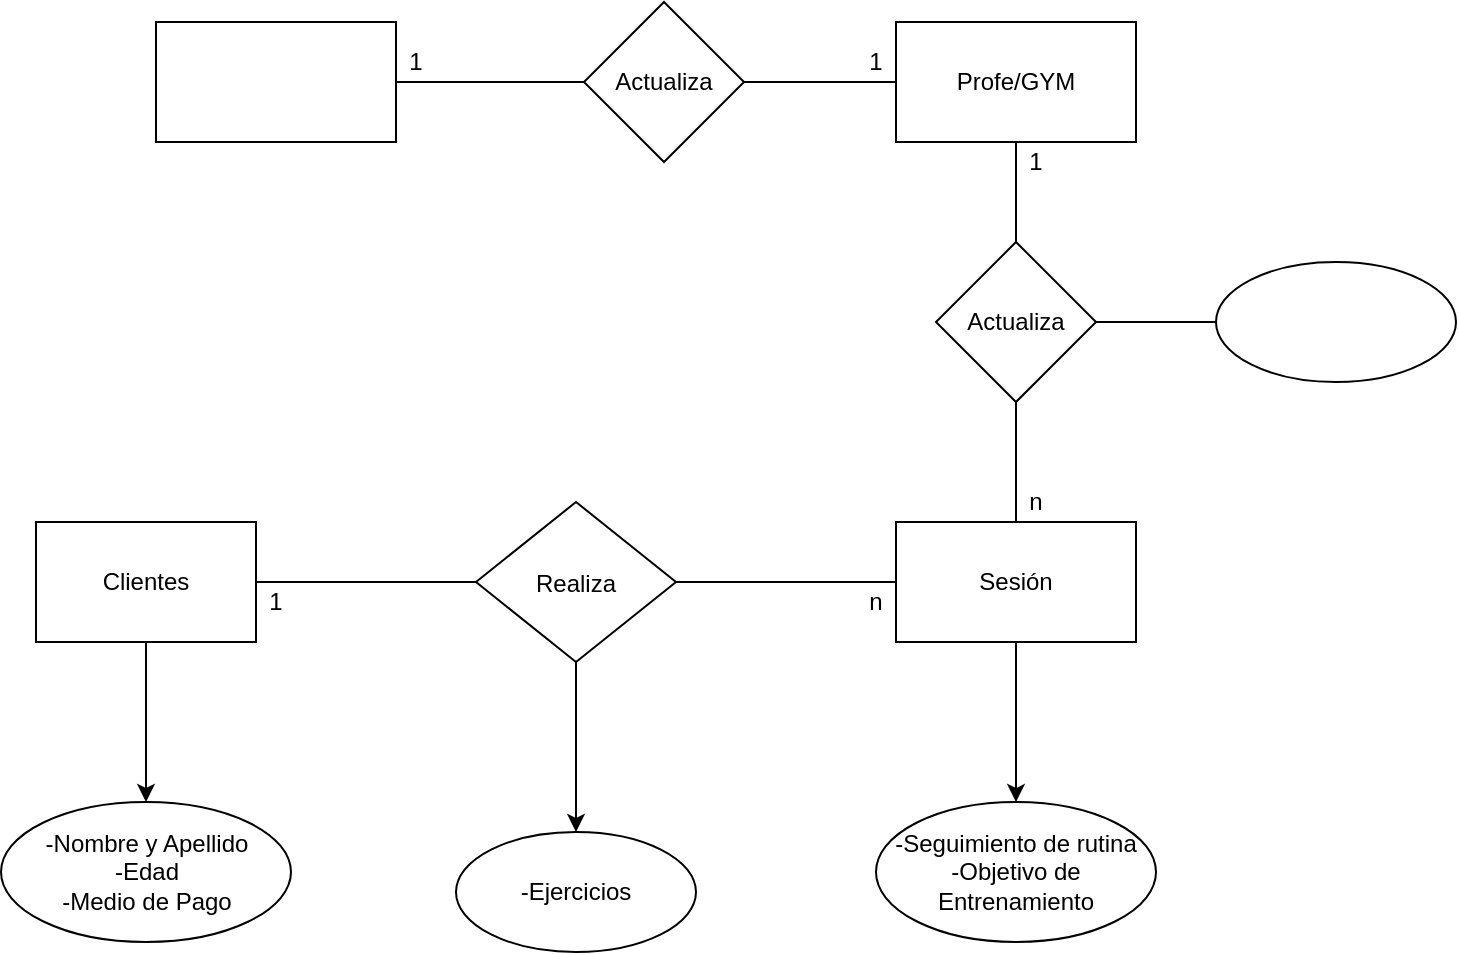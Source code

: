 <mxfile version="14.9.5" type="github">
  <diagram id="gDdyP_mtvxMymuo08mkH" name="Page-1">
    <mxGraphModel dx="868" dy="1651" grid="1" gridSize="10" guides="1" tooltips="1" connect="1" arrows="1" fold="1" page="1" pageScale="1" pageWidth="827" pageHeight="1169" math="0" shadow="0">
      <root>
        <mxCell id="0" />
        <mxCell id="1" parent="0" />
        <mxCell id="KaeWl1IXVM2V3l_bLDVt-12" value="" style="edgeStyle=orthogonalEdgeStyle;rounded=0;orthogonalLoop=1;jettySize=auto;html=1;" edge="1" parent="1" source="KaeWl1IXVM2V3l_bLDVt-1" target="KaeWl1IXVM2V3l_bLDVt-6">
          <mxGeometry relative="1" as="geometry" />
        </mxCell>
        <mxCell id="KaeWl1IXVM2V3l_bLDVt-1" value="Clientes" style="rounded=0;whiteSpace=wrap;html=1;" vertex="1" parent="1">
          <mxGeometry x="60" y="90" width="110" height="60" as="geometry" />
        </mxCell>
        <mxCell id="KaeWl1IXVM2V3l_bLDVt-14" value="" style="edgeStyle=orthogonalEdgeStyle;rounded=0;orthogonalLoop=1;jettySize=auto;html=1;" edge="1" parent="1" source="KaeWl1IXVM2V3l_bLDVt-2" target="KaeWl1IXVM2V3l_bLDVt-13">
          <mxGeometry relative="1" as="geometry" />
        </mxCell>
        <mxCell id="KaeWl1IXVM2V3l_bLDVt-2" value="Sesión" style="rounded=0;whiteSpace=wrap;html=1;" vertex="1" parent="1">
          <mxGeometry x="490" y="90" width="120" height="60" as="geometry" />
        </mxCell>
        <mxCell id="KaeWl1IXVM2V3l_bLDVt-3" value="" style="endArrow=none;html=1;entryX=0;entryY=0.5;entryDx=0;entryDy=0;startArrow=none;exitX=1;exitY=0.5;exitDx=0;exitDy=0;" edge="1" parent="1" source="KaeWl1IXVM2V3l_bLDVt-4" target="KaeWl1IXVM2V3l_bLDVt-2">
          <mxGeometry width="50" height="50" relative="1" as="geometry">
            <mxPoint x="310" y="70" as="sourcePoint" />
            <mxPoint x="440" y="230" as="targetPoint" />
            <Array as="points" />
          </mxGeometry>
        </mxCell>
        <mxCell id="KaeWl1IXVM2V3l_bLDVt-11" value="" style="edgeStyle=orthogonalEdgeStyle;rounded=0;orthogonalLoop=1;jettySize=auto;html=1;" edge="1" parent="1" source="KaeWl1IXVM2V3l_bLDVt-4" target="KaeWl1IXVM2V3l_bLDVt-10">
          <mxGeometry relative="1" as="geometry" />
        </mxCell>
        <mxCell id="KaeWl1IXVM2V3l_bLDVt-4" value="&lt;p style=&quot;line-height: 100%&quot;&gt;Realiza&lt;/p&gt;" style="rhombus;whiteSpace=wrap;html=1;" vertex="1" parent="1">
          <mxGeometry x="280" y="80" width="100" height="80" as="geometry" />
        </mxCell>
        <mxCell id="KaeWl1IXVM2V3l_bLDVt-5" value="" style="endArrow=none;html=1;exitX=1;exitY=0.5;exitDx=0;exitDy=0;entryX=0;entryY=0.5;entryDx=0;entryDy=0;" edge="1" parent="1" source="KaeWl1IXVM2V3l_bLDVt-1" target="KaeWl1IXVM2V3l_bLDVt-4">
          <mxGeometry width="50" height="50" relative="1" as="geometry">
            <mxPoint x="170" y="120" as="sourcePoint" />
            <mxPoint x="430" y="120" as="targetPoint" />
            <Array as="points" />
          </mxGeometry>
        </mxCell>
        <mxCell id="KaeWl1IXVM2V3l_bLDVt-6" value="&lt;div&gt;&lt;span&gt;-Nombre y Apellido&lt;/span&gt;&lt;/div&gt;&lt;div&gt;&lt;span&gt;-Edad&lt;/span&gt;&lt;/div&gt;&lt;div&gt;&lt;span&gt;-Medio de Pago&lt;/span&gt;&lt;/div&gt;" style="ellipse;whiteSpace=wrap;html=1;align=center;" vertex="1" parent="1">
          <mxGeometry x="42.5" y="230" width="145" height="70" as="geometry" />
        </mxCell>
        <mxCell id="KaeWl1IXVM2V3l_bLDVt-8" value="&lt;span style=&quot;font-family: &amp;#34;helvetica&amp;#34;&quot;&gt;Profe/GYM&lt;/span&gt;" style="rounded=0;whiteSpace=wrap;html=1;" vertex="1" parent="1">
          <mxGeometry x="490" y="-160" width="120" height="60" as="geometry" />
        </mxCell>
        <mxCell id="KaeWl1IXVM2V3l_bLDVt-9" value="" style="endArrow=none;html=1;entryX=0.5;entryY=1;entryDx=0;entryDy=0;exitX=0.5;exitY=0;exitDx=0;exitDy=0;" edge="1" parent="1" source="KaeWl1IXVM2V3l_bLDVt-2" target="KaeWl1IXVM2V3l_bLDVt-8">
          <mxGeometry width="50" height="50" relative="1" as="geometry">
            <mxPoint x="400" y="120" as="sourcePoint" />
            <mxPoint x="440" y="150" as="targetPoint" />
          </mxGeometry>
        </mxCell>
        <mxCell id="KaeWl1IXVM2V3l_bLDVt-10" value="-Ejercicios" style="ellipse;whiteSpace=wrap;html=1;" vertex="1" parent="1">
          <mxGeometry x="270" y="245" width="120" height="60" as="geometry" />
        </mxCell>
        <mxCell id="KaeWl1IXVM2V3l_bLDVt-13" value="-Seguimiento de rutina&lt;br&gt;-Objetivo de Entrenamiento" style="ellipse;whiteSpace=wrap;html=1;rounded=0;" vertex="1" parent="1">
          <mxGeometry x="480" y="230" width="140" height="70" as="geometry" />
        </mxCell>
        <mxCell id="KaeWl1IXVM2V3l_bLDVt-15" value="Actualiza" style="rhombus;whiteSpace=wrap;html=1;" vertex="1" parent="1">
          <mxGeometry x="510" y="-50" width="80" height="80" as="geometry" />
        </mxCell>
        <mxCell id="KaeWl1IXVM2V3l_bLDVt-16" value="n" style="text;html=1;strokeColor=none;fillColor=none;align=center;verticalAlign=middle;whiteSpace=wrap;rounded=0;" vertex="1" parent="1">
          <mxGeometry x="540" y="70" width="40" height="20" as="geometry" />
        </mxCell>
        <mxCell id="KaeWl1IXVM2V3l_bLDVt-17" value="1" style="text;html=1;strokeColor=none;fillColor=none;align=center;verticalAlign=middle;whiteSpace=wrap;rounded=0;" vertex="1" parent="1">
          <mxGeometry x="540" y="-100" width="40" height="20" as="geometry" />
        </mxCell>
        <mxCell id="KaeWl1IXVM2V3l_bLDVt-19" value="n" style="text;html=1;strokeColor=none;fillColor=none;align=center;verticalAlign=middle;whiteSpace=wrap;rounded=0;" vertex="1" parent="1">
          <mxGeometry x="460" y="120" width="40" height="20" as="geometry" />
        </mxCell>
        <mxCell id="KaeWl1IXVM2V3l_bLDVt-20" value="1" style="text;html=1;strokeColor=none;fillColor=none;align=center;verticalAlign=middle;whiteSpace=wrap;rounded=0;" vertex="1" parent="1">
          <mxGeometry x="160" y="120" width="40" height="20" as="geometry" />
        </mxCell>
        <mxCell id="KaeWl1IXVM2V3l_bLDVt-21" value="" style="ellipse;whiteSpace=wrap;html=1;" vertex="1" parent="1">
          <mxGeometry x="650" y="-40" width="120" height="60" as="geometry" />
        </mxCell>
        <mxCell id="KaeWl1IXVM2V3l_bLDVt-23" value="" style="rounded=0;whiteSpace=wrap;html=1;" vertex="1" parent="1">
          <mxGeometry x="120" y="-160" width="120" height="60" as="geometry" />
        </mxCell>
        <mxCell id="KaeWl1IXVM2V3l_bLDVt-24" value="Actualiza" style="rhombus;whiteSpace=wrap;html=1;rounded=0;" vertex="1" parent="1">
          <mxGeometry x="334" y="-170" width="80" height="80" as="geometry" />
        </mxCell>
        <mxCell id="KaeWl1IXVM2V3l_bLDVt-27" value="" style="endArrow=none;html=1;exitX=1;exitY=0.5;exitDx=0;exitDy=0;entryX=0;entryY=0.5;entryDx=0;entryDy=0;" edge="1" parent="1" source="KaeWl1IXVM2V3l_bLDVt-23" target="KaeWl1IXVM2V3l_bLDVt-24">
          <mxGeometry width="50" height="50" relative="1" as="geometry">
            <mxPoint x="390" y="40" as="sourcePoint" />
            <mxPoint x="330" y="-130" as="targetPoint" />
          </mxGeometry>
        </mxCell>
        <mxCell id="KaeWl1IXVM2V3l_bLDVt-28" value="" style="endArrow=none;html=1;entryX=1;entryY=0.5;entryDx=0;entryDy=0;exitX=0;exitY=0.5;exitDx=0;exitDy=0;" edge="1" parent="1" source="KaeWl1IXVM2V3l_bLDVt-8" target="KaeWl1IXVM2V3l_bLDVt-24">
          <mxGeometry width="50" height="50" relative="1" as="geometry">
            <mxPoint x="390" y="40" as="sourcePoint" />
            <mxPoint x="440" y="-10" as="targetPoint" />
          </mxGeometry>
        </mxCell>
        <mxCell id="KaeWl1IXVM2V3l_bLDVt-29" value="1" style="text;html=1;strokeColor=none;fillColor=none;align=center;verticalAlign=middle;whiteSpace=wrap;rounded=0;" vertex="1" parent="1">
          <mxGeometry x="230" y="-150" width="40" height="20" as="geometry" />
        </mxCell>
        <mxCell id="KaeWl1IXVM2V3l_bLDVt-30" value="1" style="text;html=1;strokeColor=none;fillColor=none;align=center;verticalAlign=middle;whiteSpace=wrap;rounded=0;" vertex="1" parent="1">
          <mxGeometry x="460" y="-150" width="40" height="20" as="geometry" />
        </mxCell>
        <mxCell id="KaeWl1IXVM2V3l_bLDVt-31" value="" style="endArrow=none;html=1;entryX=0;entryY=0.5;entryDx=0;entryDy=0;exitX=1;exitY=0.5;exitDx=0;exitDy=0;" edge="1" parent="1" source="KaeWl1IXVM2V3l_bLDVt-15" target="KaeWl1IXVM2V3l_bLDVt-21">
          <mxGeometry width="50" height="50" relative="1" as="geometry">
            <mxPoint x="390" y="30" as="sourcePoint" />
            <mxPoint x="440" y="-20" as="targetPoint" />
          </mxGeometry>
        </mxCell>
      </root>
    </mxGraphModel>
  </diagram>
</mxfile>
